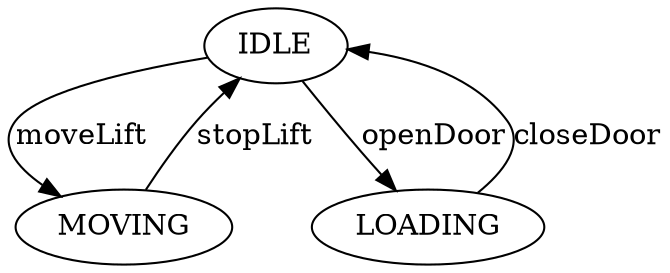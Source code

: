 digraph LiftModel
{
  IDLE -> MOVING  [label="moveLift"];
  MOVING -> IDLE  [label="stopLift"];
  IDLE -> LOADING  [label="openDoor"];
  LOADING -> IDLE  [label="closeDoor"];
}
